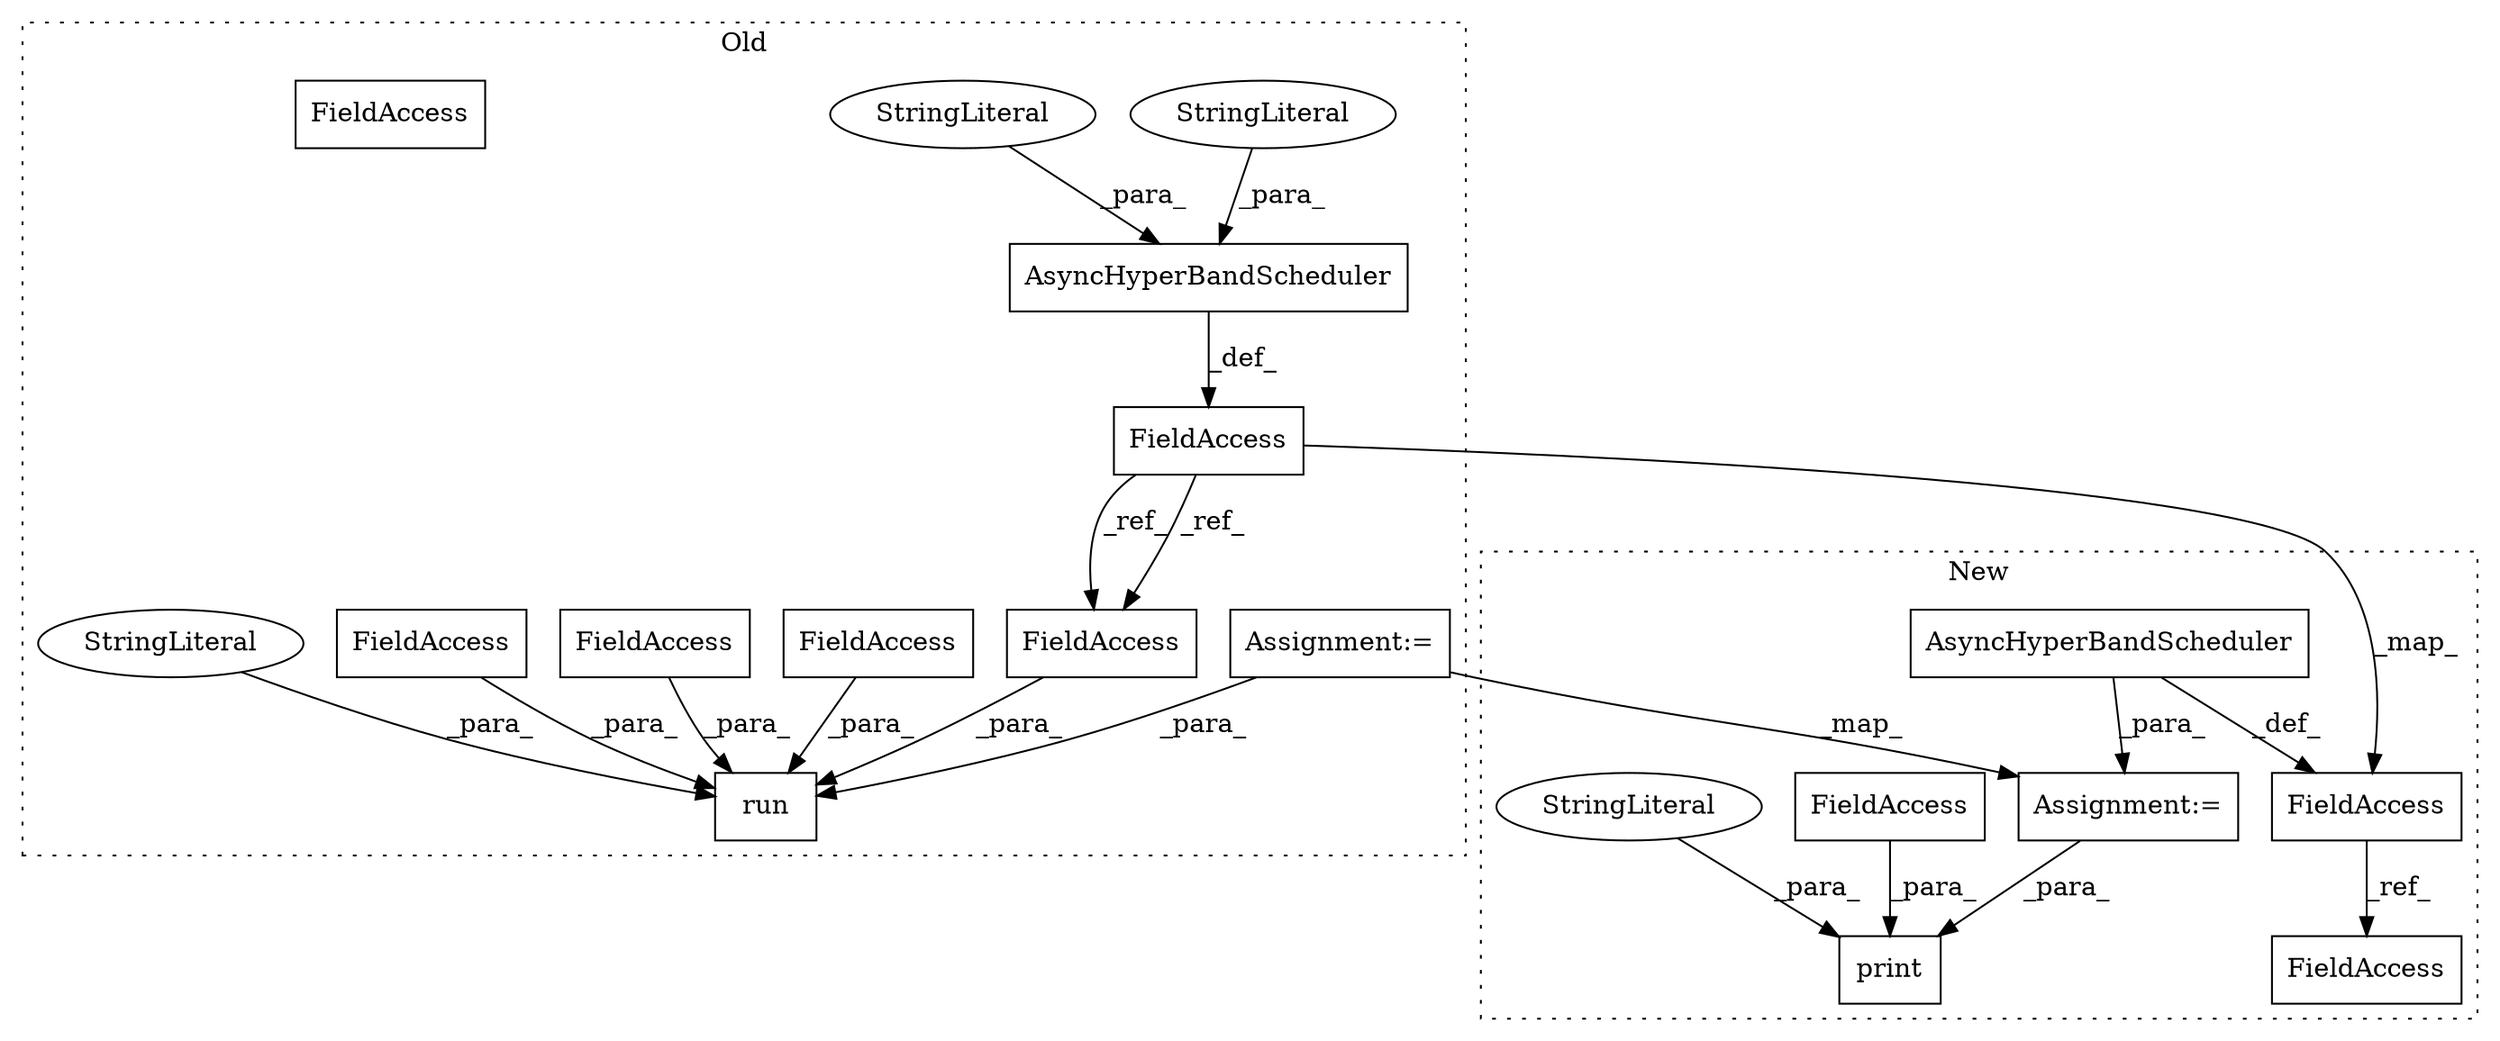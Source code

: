 digraph G {
subgraph cluster0 {
1 [label="AsyncHyperBandScheduler" a="32" s="2196,2237" l="24,1" shape="box"];
3 [label="StringLiteral" a="45" s="2220" l="11" shape="ellipse"];
4 [label="StringLiteral" a="45" s="2232" l="5" shape="ellipse"];
6 [label="FieldAccess" a="22" s="2186" l="9" shape="box"];
9 [label="FieldAccess" a="22" s="2280" l="9" shape="box"];
11 [label="run" a="32" s="2251,2301" l="4,1" shape="box"];
12 [label="FieldAccess" a="22" s="2255" l="14" shape="box"];
13 [label="FieldAccess" a="22" s="2275" l="4" shape="box"];
14 [label="FieldAccess" a="22" s="2290" l="11" shape="box"];
16 [label="StringLiteral" a="45" s="2270" l="4" shape="ellipse"];
18 [label="Assignment:=" a="7" s="1791" l="1" shape="box"];
19 [label="FieldAccess" a="22" s="2280" l="9" shape="box"];
label = "Old";
style="dotted";
}
subgraph cluster1 {
2 [label="AsyncHyperBandScheduler" a="32" s="1846" l="25" shape="box"];
5 [label="FieldAccess" a="22" s="1836" l="9" shape="box"];
7 [label="print" a="32" s="2203,2265" l="6,1" shape="box"];
8 [label="FieldAccess" a="22" s="2245" l="8" shape="box"];
10 [label="FieldAccess" a="22" s="1940" l="9" shape="box"];
15 [label="StringLiteral" a="45" s="2209" l="35" shape="ellipse"];
17 [label="Assignment:=" a="7" s="1887" l="1" shape="box"];
label = "New";
style="dotted";
}
1 -> 6 [label="_def_"];
2 -> 5 [label="_def_"];
2 -> 17 [label="_para_"];
3 -> 1 [label="_para_"];
4 -> 1 [label="_para_"];
5 -> 10 [label="_ref_"];
6 -> 5 [label="_map_"];
6 -> 19 [label="_ref_"];
6 -> 19 [label="_ref_"];
8 -> 7 [label="_para_"];
12 -> 11 [label="_para_"];
13 -> 11 [label="_para_"];
14 -> 11 [label="_para_"];
15 -> 7 [label="_para_"];
16 -> 11 [label="_para_"];
17 -> 7 [label="_para_"];
18 -> 17 [label="_map_"];
18 -> 11 [label="_para_"];
19 -> 11 [label="_para_"];
}
